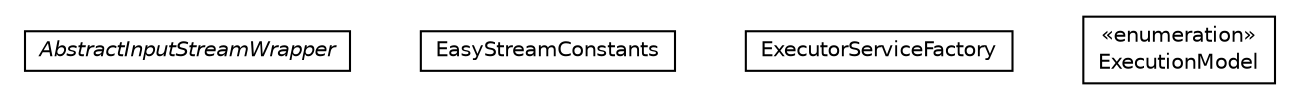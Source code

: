 #!/usr/local/bin/dot
#
# Class diagram 
# Generated by UMLGraph version 5.1 (http://www.umlgraph.org/)
#

digraph G {
	edge [fontname="Helvetica",fontsize=10,labelfontname="Helvetica",labelfontsize=10];
	node [fontname="Helvetica",fontsize=10,shape=plaintext];
	nodesep=0.25;
	ranksep=0.5;
	// com.gc.iotools.stream.base.AbstractInputStreamWrapper
	c160 [label=<<table title="com.gc.iotools.stream.base.AbstractInputStreamWrapper" border="0" cellborder="1" cellspacing="0" cellpadding="2" port="p" href="./AbstractInputStreamWrapper.html">
		<tr><td><table border="0" cellspacing="0" cellpadding="1">
<tr><td align="center" balign="center"><font face="Helvetica-Oblique"> AbstractInputStreamWrapper </font></td></tr>
		</table></td></tr>
		</table>>, fontname="Helvetica", fontcolor="black", fontsize=10.0];
	// com.gc.iotools.stream.base.EasyStreamConstants
	c161 [label=<<table title="com.gc.iotools.stream.base.EasyStreamConstants" border="0" cellborder="1" cellspacing="0" cellpadding="2" port="p" href="./EasyStreamConstants.html">
		<tr><td><table border="0" cellspacing="0" cellpadding="1">
<tr><td align="center" balign="center"> EasyStreamConstants </td></tr>
		</table></td></tr>
		</table>>, fontname="Helvetica", fontcolor="black", fontsize=10.0];
	// com.gc.iotools.stream.base.ExecutorServiceFactory
	c162 [label=<<table title="com.gc.iotools.stream.base.ExecutorServiceFactory" border="0" cellborder="1" cellspacing="0" cellpadding="2" port="p" href="./ExecutorServiceFactory.html">
		<tr><td><table border="0" cellspacing="0" cellpadding="1">
<tr><td align="center" balign="center"> ExecutorServiceFactory </td></tr>
		</table></td></tr>
		</table>>, fontname="Helvetica", fontcolor="black", fontsize=10.0];
	// com.gc.iotools.stream.base.ExecutionModel
	c163 [label=<<table title="com.gc.iotools.stream.base.ExecutionModel" border="0" cellborder="1" cellspacing="0" cellpadding="2" port="p" href="./ExecutionModel.html">
		<tr><td><table border="0" cellspacing="0" cellpadding="1">
<tr><td align="center" balign="center"> &#171;enumeration&#187; </td></tr>
<tr><td align="center" balign="center"> ExecutionModel </td></tr>
		</table></td></tr>
		</table>>, fontname="Helvetica", fontcolor="black", fontsize=10.0];
}

